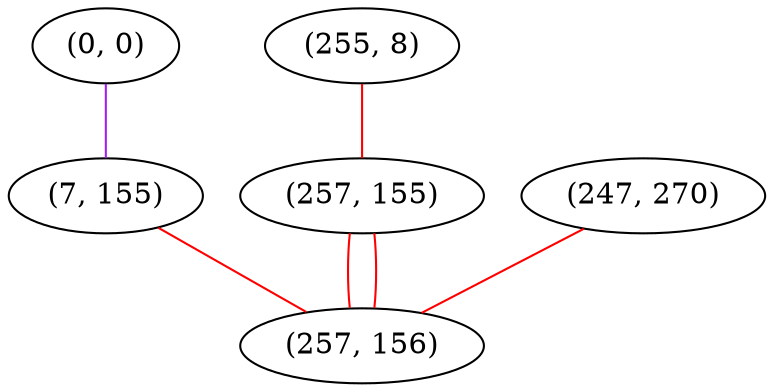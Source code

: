 graph "" {
"(0, 0)";
"(255, 8)";
"(7, 155)";
"(257, 155)";
"(247, 270)";
"(257, 156)";
"(0, 0)" -- "(7, 155)"  [color=purple, key=0, weight=4];
"(255, 8)" -- "(257, 155)"  [color=red, key=0, weight=1];
"(7, 155)" -- "(257, 156)"  [color=red, key=0, weight=1];
"(257, 155)" -- "(257, 156)"  [color=red, key=0, weight=1];
"(257, 155)" -- "(257, 156)"  [color=red, key=1, weight=1];
"(247, 270)" -- "(257, 156)"  [color=red, key=0, weight=1];
}
